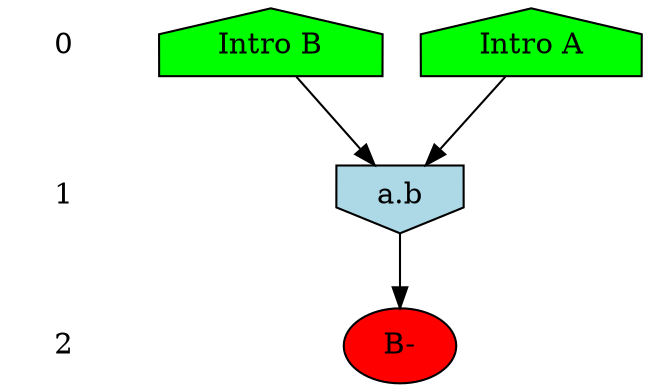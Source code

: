 /* Compression of 296 causal flows obtained in average at 1.467904E+02 t.u */
/* Compressed causal flows were: [1;2;3;4;5;6;7;8;9;10;11;12;13;14;15;16;17;18;19;20;22;23;24;25;26;27;28;29;30;31;32;33;34;35;36;37;38;39;40;41;42;43;45;46;47;48;49;50;52;53;54;55;56;57;58;59;60;61;62;63;64;65;66;67;68;69;70;71;72;73;74;75;76;77;78;79;80;81;83;84;85;86;87;88;89;90;92;93;95;96;97;98;100;101;102;104;105;106;107;109;110;111;112;113;114;115;116;117;118;119;120;122;123;124;125;127;128;129;130;132;133;134;135;136;137;138;139;140;141;142;144;145;146;147;149;150;151;152;153;154;155;156;157;158;159;160;163;164;165;166;167;169;170;171;172;173;175;176;177;178;179;180;181;183;184;185;186;187;188;189;191;192;193;194;196;197;198;199;200;201;203;205;206;207;208;209;210;211;212;213;214;215;216;218;219;220;221;222;223;224;225;226;228;230;231;232;233;234;235;236;237;238;241;242;243;244;245;247;248;249;250;251;252;253;254;255;256;257;258;259;260;262;263;264;265;266;267;269;270;272;274;275;276;277;278;279;280;281;282;283;284;285;286;288;289;290;292;293;294;296;297;298;299;300;302;303;305;306;307;308;309;310;311;312;313;314;315;316;317;318;319;320;321;323;325;326;331;333;334;335;337;339;340;341;342;343] */
digraph G{
 ranksep=.5 ; 
{ rank = same ; "0" [shape=plaintext] ; node_1 [label ="Intro B", shape=house, style=filled, fillcolor=green] ;
node_2 [label ="Intro A", shape=house, style=filled, fillcolor=green] ;
}
{ rank = same ; "1" [shape=plaintext] ; node_3 [label="a.b", shape=invhouse, style=filled, fillcolor = lightblue] ;
}
{ rank = same ; "2" [shape=plaintext] ; node_4 [label ="B-", style=filled, fillcolor=red] ;
}
"0" -> "1" [style="invis"]; 
"1" -> "2" [style="invis"]; 
node_1 -> node_3
node_2 -> node_3
node_3 -> node_4
}
/*
 Dot generation time: 0.000801
*/